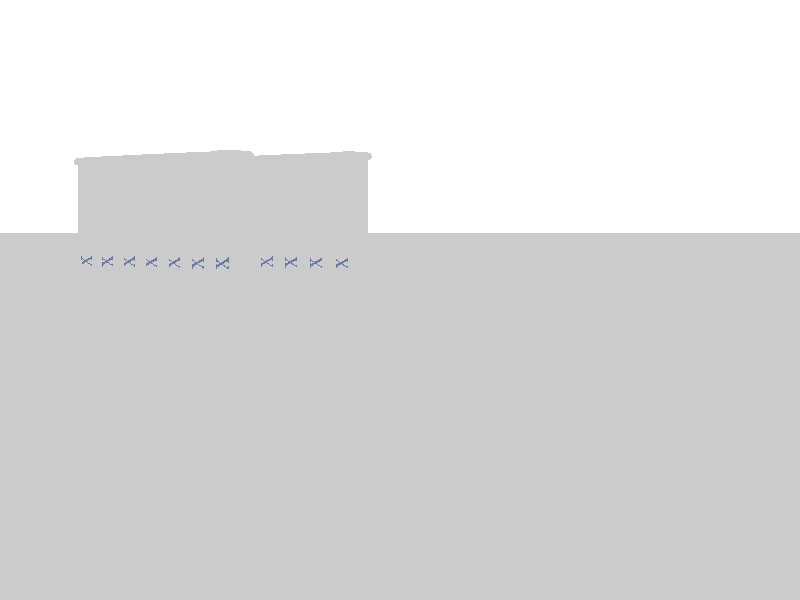 //Version 3.7    

#include "colors.inc"
global_settings { assumed_gamma 1.0 }  
#declare Move = 3.00 * clock;   

background { White}

/*-- library --*/
#include "colors.inc" 

#declare Jump_Start  = 0.5;
#declare Jump_Height = 7;
#if (clock < Jump_Start )
 #declare Camera_Y = 1.00;
#else
 #declare Camera_Y = 1.00
   + Jump_Height*
     0.5*(1-cos(4*pi*(clock-Jump_Start)));
#end

/*-- camera --*/
camera{
    location <8, Camera_Y, 8>         
    right     x*image_width/image_height
    look_at <0, 0.4, 0>   
    angle 35   
    rotate <0, -360*(clock+0.10), 0>
}

/*-- light --*/
light_source {
  <-3, 10, 18>
  color rgb <1.0, 0.9, 0.8>*2.4
}      

/*-- base --*/ 
#declare TxraBase=
texture {
  pigment {
    color rgb 0.6
  }
  finish {
    ambient 0.0
    diffuse 0.6
    specular 0.15
  }
}  

plane {
  y, 0
  texture { TxraBase }
} 

#declare Text_Obj=
text {
  ttf
  "timrom.ttf",
  " x ",
  12, 0.0

  scale 0.26
  translate -0.5
  rotate 90*z
  translate 0.5
  translate 0.8*y
}

#declare Tex_Metal_A=
texture {
  pigment {
    gradient y
    color_map {
      [0.35 color rgb <0.65,0.2,0.1> ]
      [0.35 color rgb <0.15,0.2,0.4> ]
    }
    scale 2
  }
  finish {
    ambient 0.0
    diffuse 0.2
    specular 0.4
    roughness 0.1
    metallic

    reflection {
      0.8
      metallic
    }
  }
  normal {
    granite 0.05
    warp {turbulence 1}
    scale 0.1
  }
}

/*-- Column --*/
#declare Tex_Column=
texture {
  object {
    Text_Obj
    texture { TxraBase },
    texture { Tex_Metal_A }
  }

  warp { cylindrical }
}
 

/*-- Torus --*/ 

#declare Obj=
union {
  cylinder { 0, 2.1*y, 0.2 texture { Tex_Column } }
  torus { 0.2, 0.04 translate 0.04*y }
  torus { 0.2, 0.04 translate 2.06*y }
  texture { TxraBase }
}

//object { Obj }  


#macro Obj4(Angle)
  Obj
  rotate Angle*y
  scale 0.8
  //translate 1.2*x
#end

/*-- tube --*/
                
object { Obj4(260) rotate  20*y translate <0.5,0,0.4> }      
object { Obj4(260) rotate  20*y translate <0.7,0,0.2> }  
object { Obj4(260) rotate  20*y translate <0.9,0,0.0> }
object { Obj4(260) rotate  20*y translate <1.1,0,-0.2> }
object { Obj4(260) rotate  20*y translate <1.3,0,-0.4> } 
object { Obj4(260) rotate  20*y translate <1.5,0,-0.6> }
object { Obj4(260) rotate  20*y translate <1.7,0,-0.8> }         

object { Obj4(260) rotate  20*y translate <1.5,0,0.4> }      
object { Obj4(260) rotate  20*y translate <1.7,0,0.2> }  
object { Obj4(260) rotate  20*y translate <1.9,0,0.0> }
object { Obj4(260) rotate  20*y translate <2.1,0,-0.2> }
object { Obj4(260) rotate  20*y translate <2.3,0,-0.4> } 
object { Obj4(260) rotate  20*y translate <2.5,0,-0.6> }
object { Obj4(260) rotate  20*y translate <2.7,0,-0.8> } 
                                                                 
                                                                 
                                                              
                                                              


